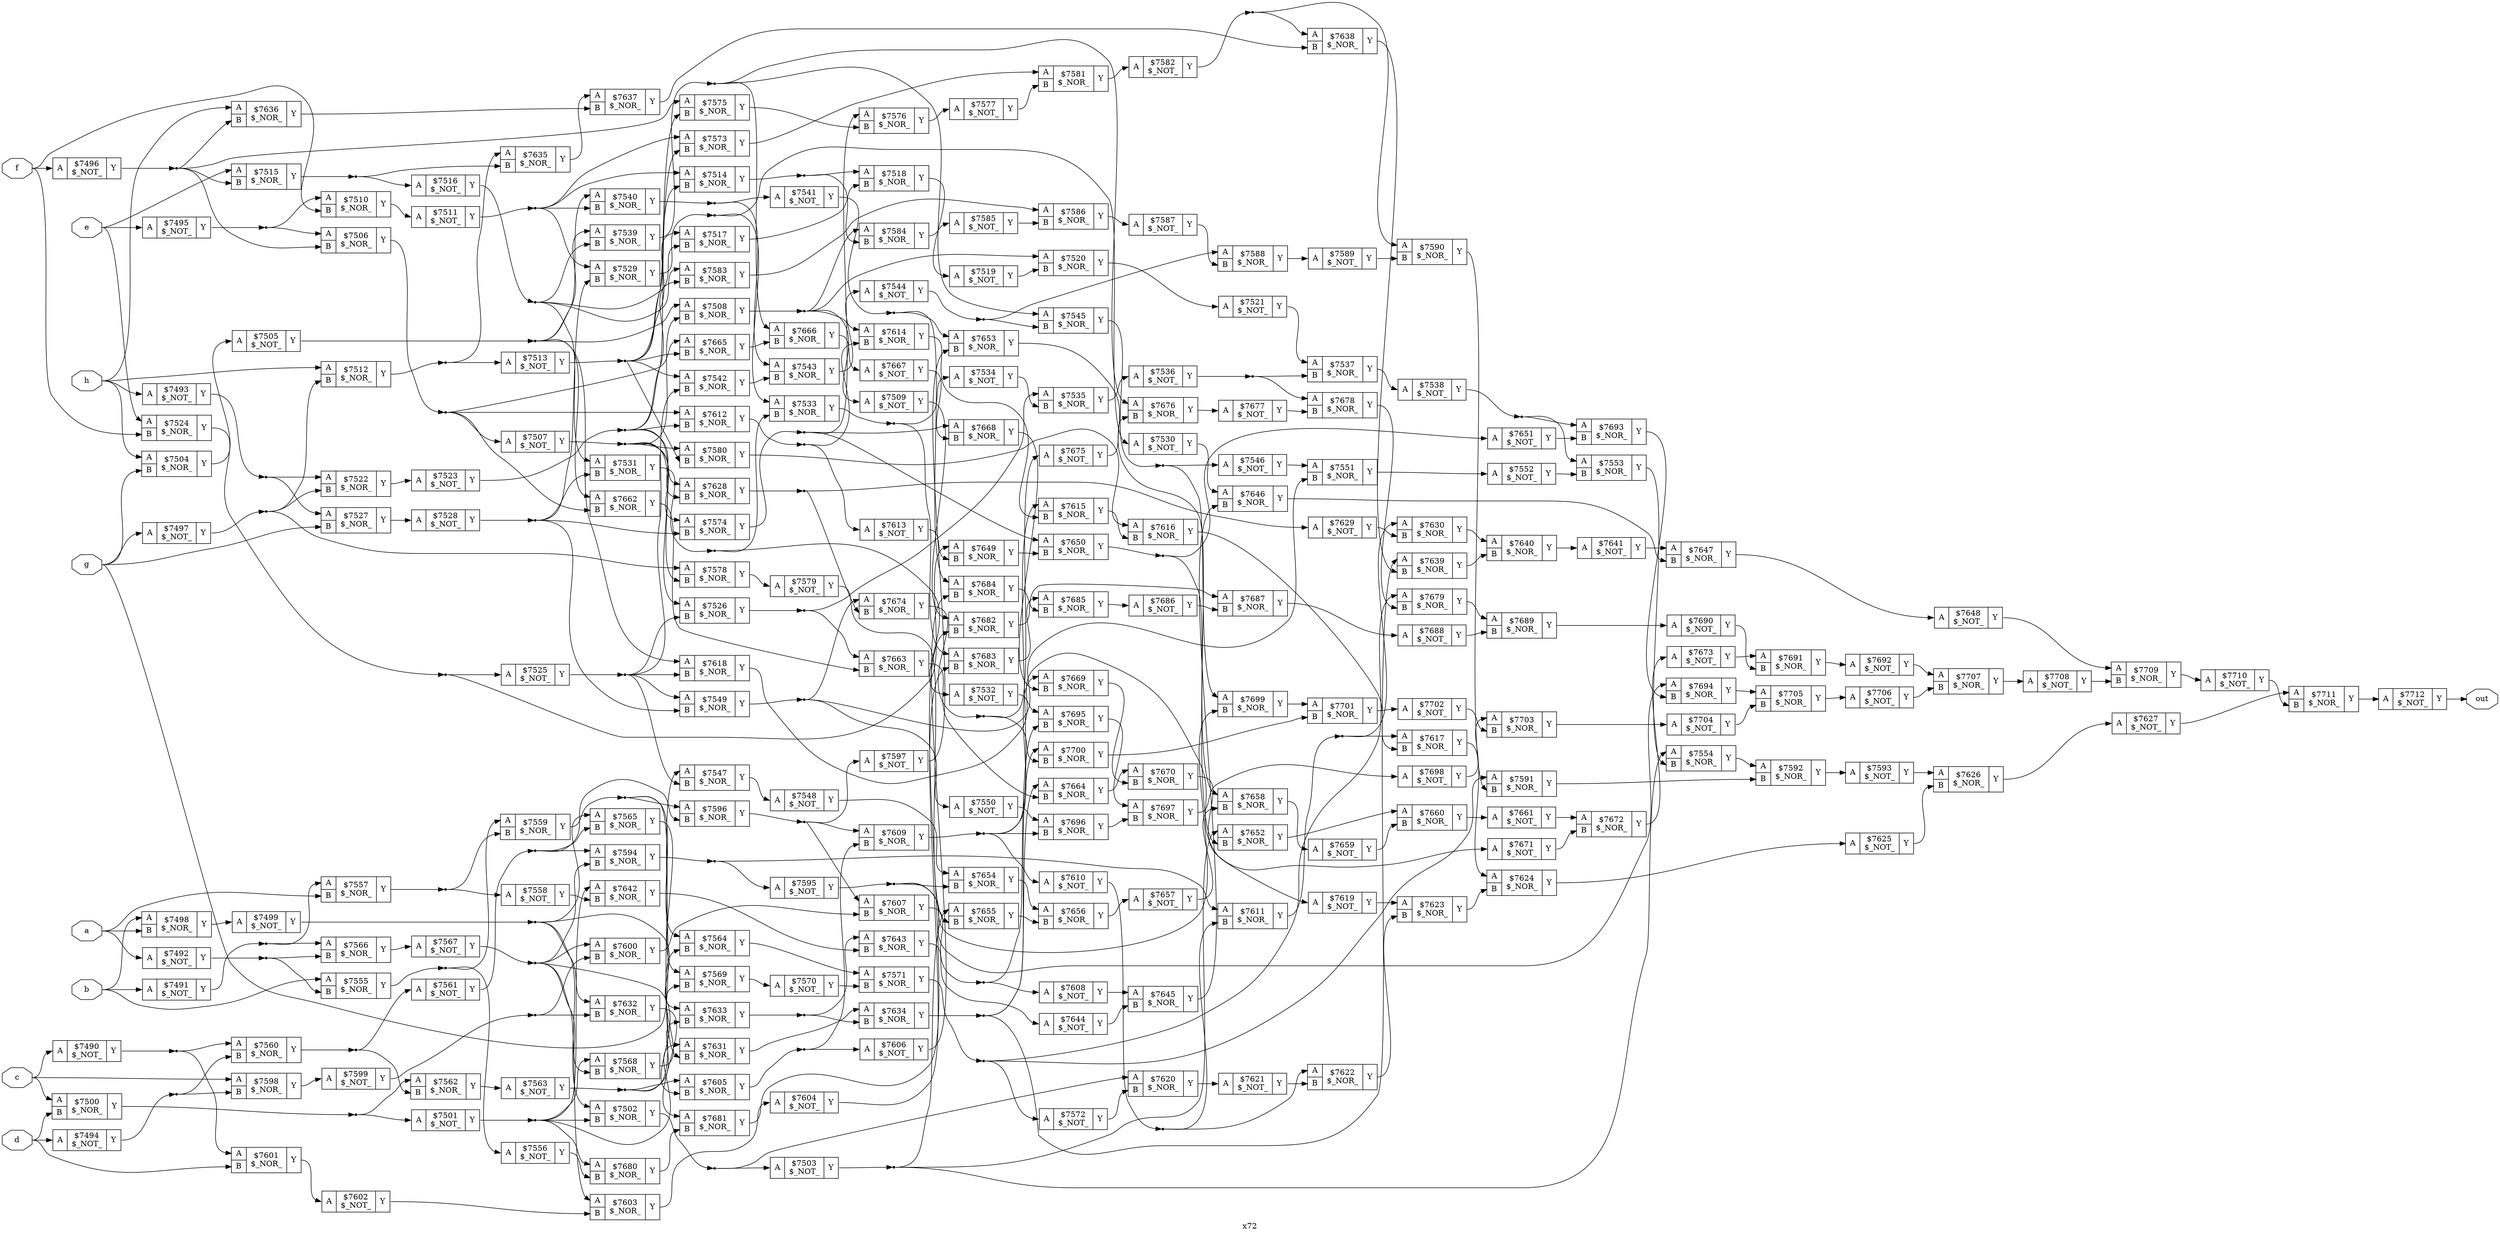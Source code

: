 digraph "x72" {
label="x72";
rankdir="LR";
remincross=true;
n223 [ shape=octagon, label="a", color="black", fontcolor="black" ];
n224 [ shape=octagon, label="b", color="black", fontcolor="black" ];
n225 [ shape=octagon, label="c", color="black", fontcolor="black" ];
n226 [ shape=octagon, label="d", color="black", fontcolor="black" ];
n227 [ shape=octagon, label="e", color="black", fontcolor="black" ];
n228 [ shape=octagon, label="f", color="black", fontcolor="black" ];
n229 [ shape=octagon, label="g", color="black", fontcolor="black" ];
n230 [ shape=octagon, label="h", color="black", fontcolor="black" ];
n231 [ shape=octagon, label="out", color="black", fontcolor="black" ];
c234 [ shape=record, label="{{<p232> A}|$7490\n$_NOT_|{<p233> Y}}" ];
c235 [ shape=record, label="{{<p232> A}|$7491\n$_NOT_|{<p233> Y}}" ];
c236 [ shape=record, label="{{<p232> A}|$7492\n$_NOT_|{<p233> Y}}" ];
c237 [ shape=record, label="{{<p232> A}|$7493\n$_NOT_|{<p233> Y}}" ];
c238 [ shape=record, label="{{<p232> A}|$7494\n$_NOT_|{<p233> Y}}" ];
c239 [ shape=record, label="{{<p232> A}|$7495\n$_NOT_|{<p233> Y}}" ];
c240 [ shape=record, label="{{<p232> A}|$7496\n$_NOT_|{<p233> Y}}" ];
c241 [ shape=record, label="{{<p232> A}|$7497\n$_NOT_|{<p233> Y}}" ];
c243 [ shape=record, label="{{<p232> A|<p242> B}|$7498\n$_NOR_|{<p233> Y}}" ];
c244 [ shape=record, label="{{<p232> A}|$7499\n$_NOT_|{<p233> Y}}" ];
c245 [ shape=record, label="{{<p232> A|<p242> B}|$7500\n$_NOR_|{<p233> Y}}" ];
c246 [ shape=record, label="{{<p232> A}|$7501\n$_NOT_|{<p233> Y}}" ];
c247 [ shape=record, label="{{<p232> A|<p242> B}|$7502\n$_NOR_|{<p233> Y}}" ];
c248 [ shape=record, label="{{<p232> A}|$7503\n$_NOT_|{<p233> Y}}" ];
c249 [ shape=record, label="{{<p232> A|<p242> B}|$7504\n$_NOR_|{<p233> Y}}" ];
c250 [ shape=record, label="{{<p232> A}|$7505\n$_NOT_|{<p233> Y}}" ];
c251 [ shape=record, label="{{<p232> A|<p242> B}|$7506\n$_NOR_|{<p233> Y}}" ];
c252 [ shape=record, label="{{<p232> A}|$7507\n$_NOT_|{<p233> Y}}" ];
c253 [ shape=record, label="{{<p232> A|<p242> B}|$7508\n$_NOR_|{<p233> Y}}" ];
c254 [ shape=record, label="{{<p232> A}|$7509\n$_NOT_|{<p233> Y}}" ];
c255 [ shape=record, label="{{<p232> A|<p242> B}|$7510\n$_NOR_|{<p233> Y}}" ];
c256 [ shape=record, label="{{<p232> A}|$7511\n$_NOT_|{<p233> Y}}" ];
c257 [ shape=record, label="{{<p232> A|<p242> B}|$7512\n$_NOR_|{<p233> Y}}" ];
c258 [ shape=record, label="{{<p232> A}|$7513\n$_NOT_|{<p233> Y}}" ];
c259 [ shape=record, label="{{<p232> A|<p242> B}|$7514\n$_NOR_|{<p233> Y}}" ];
c260 [ shape=record, label="{{<p232> A|<p242> B}|$7515\n$_NOR_|{<p233> Y}}" ];
c261 [ shape=record, label="{{<p232> A}|$7516\n$_NOT_|{<p233> Y}}" ];
c262 [ shape=record, label="{{<p232> A|<p242> B}|$7517\n$_NOR_|{<p233> Y}}" ];
c263 [ shape=record, label="{{<p232> A|<p242> B}|$7518\n$_NOR_|{<p233> Y}}" ];
c264 [ shape=record, label="{{<p232> A}|$7519\n$_NOT_|{<p233> Y}}" ];
c265 [ shape=record, label="{{<p232> A|<p242> B}|$7520\n$_NOR_|{<p233> Y}}" ];
c266 [ shape=record, label="{{<p232> A}|$7521\n$_NOT_|{<p233> Y}}" ];
c267 [ shape=record, label="{{<p232> A|<p242> B}|$7522\n$_NOR_|{<p233> Y}}" ];
c268 [ shape=record, label="{{<p232> A}|$7523\n$_NOT_|{<p233> Y}}" ];
c269 [ shape=record, label="{{<p232> A|<p242> B}|$7524\n$_NOR_|{<p233> Y}}" ];
c270 [ shape=record, label="{{<p232> A}|$7525\n$_NOT_|{<p233> Y}}" ];
c271 [ shape=record, label="{{<p232> A|<p242> B}|$7526\n$_NOR_|{<p233> Y}}" ];
c272 [ shape=record, label="{{<p232> A|<p242> B}|$7527\n$_NOR_|{<p233> Y}}" ];
c273 [ shape=record, label="{{<p232> A}|$7528\n$_NOT_|{<p233> Y}}" ];
c274 [ shape=record, label="{{<p232> A|<p242> B}|$7529\n$_NOR_|{<p233> Y}}" ];
c275 [ shape=record, label="{{<p232> A}|$7530\n$_NOT_|{<p233> Y}}" ];
c276 [ shape=record, label="{{<p232> A|<p242> B}|$7531\n$_NOR_|{<p233> Y}}" ];
c277 [ shape=record, label="{{<p232> A}|$7532\n$_NOT_|{<p233> Y}}" ];
c278 [ shape=record, label="{{<p232> A|<p242> B}|$7533\n$_NOR_|{<p233> Y}}" ];
c279 [ shape=record, label="{{<p232> A}|$7534\n$_NOT_|{<p233> Y}}" ];
c280 [ shape=record, label="{{<p232> A|<p242> B}|$7535\n$_NOR_|{<p233> Y}}" ];
c281 [ shape=record, label="{{<p232> A}|$7536\n$_NOT_|{<p233> Y}}" ];
c282 [ shape=record, label="{{<p232> A|<p242> B}|$7537\n$_NOR_|{<p233> Y}}" ];
c283 [ shape=record, label="{{<p232> A}|$7538\n$_NOT_|{<p233> Y}}" ];
c284 [ shape=record, label="{{<p232> A|<p242> B}|$7539\n$_NOR_|{<p233> Y}}" ];
c285 [ shape=record, label="{{<p232> A|<p242> B}|$7540\n$_NOR_|{<p233> Y}}" ];
c286 [ shape=record, label="{{<p232> A}|$7541\n$_NOT_|{<p233> Y}}" ];
c287 [ shape=record, label="{{<p232> A|<p242> B}|$7542\n$_NOR_|{<p233> Y}}" ];
c288 [ shape=record, label="{{<p232> A|<p242> B}|$7543\n$_NOR_|{<p233> Y}}" ];
c289 [ shape=record, label="{{<p232> A}|$7544\n$_NOT_|{<p233> Y}}" ];
c290 [ shape=record, label="{{<p232> A|<p242> B}|$7545\n$_NOR_|{<p233> Y}}" ];
c291 [ shape=record, label="{{<p232> A}|$7546\n$_NOT_|{<p233> Y}}" ];
c292 [ shape=record, label="{{<p232> A|<p242> B}|$7547\n$_NOR_|{<p233> Y}}" ];
c293 [ shape=record, label="{{<p232> A}|$7548\n$_NOT_|{<p233> Y}}" ];
c294 [ shape=record, label="{{<p232> A|<p242> B}|$7549\n$_NOR_|{<p233> Y}}" ];
c295 [ shape=record, label="{{<p232> A}|$7550\n$_NOT_|{<p233> Y}}" ];
c296 [ shape=record, label="{{<p232> A|<p242> B}|$7551\n$_NOR_|{<p233> Y}}" ];
c297 [ shape=record, label="{{<p232> A}|$7552\n$_NOT_|{<p233> Y}}" ];
c298 [ shape=record, label="{{<p232> A|<p242> B}|$7553\n$_NOR_|{<p233> Y}}" ];
c299 [ shape=record, label="{{<p232> A|<p242> B}|$7554\n$_NOR_|{<p233> Y}}" ];
c300 [ shape=record, label="{{<p232> A|<p242> B}|$7555\n$_NOR_|{<p233> Y}}" ];
c301 [ shape=record, label="{{<p232> A}|$7556\n$_NOT_|{<p233> Y}}" ];
c302 [ shape=record, label="{{<p232> A|<p242> B}|$7557\n$_NOR_|{<p233> Y}}" ];
c303 [ shape=record, label="{{<p232> A}|$7558\n$_NOT_|{<p233> Y}}" ];
c304 [ shape=record, label="{{<p232> A|<p242> B}|$7559\n$_NOR_|{<p233> Y}}" ];
c305 [ shape=record, label="{{<p232> A|<p242> B}|$7560\n$_NOR_|{<p233> Y}}" ];
c306 [ shape=record, label="{{<p232> A}|$7561\n$_NOT_|{<p233> Y}}" ];
c307 [ shape=record, label="{{<p232> A|<p242> B}|$7562\n$_NOR_|{<p233> Y}}" ];
c308 [ shape=record, label="{{<p232> A}|$7563\n$_NOT_|{<p233> Y}}" ];
c309 [ shape=record, label="{{<p232> A|<p242> B}|$7564\n$_NOR_|{<p233> Y}}" ];
c310 [ shape=record, label="{{<p232> A|<p242> B}|$7565\n$_NOR_|{<p233> Y}}" ];
c311 [ shape=record, label="{{<p232> A|<p242> B}|$7566\n$_NOR_|{<p233> Y}}" ];
c312 [ shape=record, label="{{<p232> A}|$7567\n$_NOT_|{<p233> Y}}" ];
c313 [ shape=record, label="{{<p232> A|<p242> B}|$7568\n$_NOR_|{<p233> Y}}" ];
c314 [ shape=record, label="{{<p232> A|<p242> B}|$7569\n$_NOR_|{<p233> Y}}" ];
c315 [ shape=record, label="{{<p232> A}|$7570\n$_NOT_|{<p233> Y}}" ];
c316 [ shape=record, label="{{<p232> A|<p242> B}|$7571\n$_NOR_|{<p233> Y}}" ];
c317 [ shape=record, label="{{<p232> A}|$7572\n$_NOT_|{<p233> Y}}" ];
c318 [ shape=record, label="{{<p232> A|<p242> B}|$7573\n$_NOR_|{<p233> Y}}" ];
c319 [ shape=record, label="{{<p232> A|<p242> B}|$7574\n$_NOR_|{<p233> Y}}" ];
c320 [ shape=record, label="{{<p232> A|<p242> B}|$7575\n$_NOR_|{<p233> Y}}" ];
c321 [ shape=record, label="{{<p232> A|<p242> B}|$7576\n$_NOR_|{<p233> Y}}" ];
c322 [ shape=record, label="{{<p232> A}|$7577\n$_NOT_|{<p233> Y}}" ];
c323 [ shape=record, label="{{<p232> A|<p242> B}|$7578\n$_NOR_|{<p233> Y}}" ];
c324 [ shape=record, label="{{<p232> A}|$7579\n$_NOT_|{<p233> Y}}" ];
c325 [ shape=record, label="{{<p232> A|<p242> B}|$7580\n$_NOR_|{<p233> Y}}" ];
c326 [ shape=record, label="{{<p232> A|<p242> B}|$7581\n$_NOR_|{<p233> Y}}" ];
c327 [ shape=record, label="{{<p232> A}|$7582\n$_NOT_|{<p233> Y}}" ];
c328 [ shape=record, label="{{<p232> A|<p242> B}|$7583\n$_NOR_|{<p233> Y}}" ];
c329 [ shape=record, label="{{<p232> A|<p242> B}|$7584\n$_NOR_|{<p233> Y}}" ];
c330 [ shape=record, label="{{<p232> A}|$7585\n$_NOT_|{<p233> Y}}" ];
c331 [ shape=record, label="{{<p232> A|<p242> B}|$7586\n$_NOR_|{<p233> Y}}" ];
c332 [ shape=record, label="{{<p232> A}|$7587\n$_NOT_|{<p233> Y}}" ];
c333 [ shape=record, label="{{<p232> A|<p242> B}|$7588\n$_NOR_|{<p233> Y}}" ];
c334 [ shape=record, label="{{<p232> A}|$7589\n$_NOT_|{<p233> Y}}" ];
c335 [ shape=record, label="{{<p232> A|<p242> B}|$7590\n$_NOR_|{<p233> Y}}" ];
c336 [ shape=record, label="{{<p232> A|<p242> B}|$7591\n$_NOR_|{<p233> Y}}" ];
c337 [ shape=record, label="{{<p232> A|<p242> B}|$7592\n$_NOR_|{<p233> Y}}" ];
c338 [ shape=record, label="{{<p232> A}|$7593\n$_NOT_|{<p233> Y}}" ];
c339 [ shape=record, label="{{<p232> A|<p242> B}|$7594\n$_NOR_|{<p233> Y}}" ];
c340 [ shape=record, label="{{<p232> A}|$7595\n$_NOT_|{<p233> Y}}" ];
c341 [ shape=record, label="{{<p232> A|<p242> B}|$7596\n$_NOR_|{<p233> Y}}" ];
c342 [ shape=record, label="{{<p232> A}|$7597\n$_NOT_|{<p233> Y}}" ];
c343 [ shape=record, label="{{<p232> A|<p242> B}|$7598\n$_NOR_|{<p233> Y}}" ];
c344 [ shape=record, label="{{<p232> A}|$7599\n$_NOT_|{<p233> Y}}" ];
c345 [ shape=record, label="{{<p232> A|<p242> B}|$7600\n$_NOR_|{<p233> Y}}" ];
c346 [ shape=record, label="{{<p232> A|<p242> B}|$7601\n$_NOR_|{<p233> Y}}" ];
c347 [ shape=record, label="{{<p232> A}|$7602\n$_NOT_|{<p233> Y}}" ];
c348 [ shape=record, label="{{<p232> A|<p242> B}|$7603\n$_NOR_|{<p233> Y}}" ];
c349 [ shape=record, label="{{<p232> A}|$7604\n$_NOT_|{<p233> Y}}" ];
c350 [ shape=record, label="{{<p232> A|<p242> B}|$7605\n$_NOR_|{<p233> Y}}" ];
c351 [ shape=record, label="{{<p232> A}|$7606\n$_NOT_|{<p233> Y}}" ];
c352 [ shape=record, label="{{<p232> A|<p242> B}|$7607\n$_NOR_|{<p233> Y}}" ];
c353 [ shape=record, label="{{<p232> A}|$7608\n$_NOT_|{<p233> Y}}" ];
c354 [ shape=record, label="{{<p232> A|<p242> B}|$7609\n$_NOR_|{<p233> Y}}" ];
c355 [ shape=record, label="{{<p232> A}|$7610\n$_NOT_|{<p233> Y}}" ];
c356 [ shape=record, label="{{<p232> A|<p242> B}|$7611\n$_NOR_|{<p233> Y}}" ];
c357 [ shape=record, label="{{<p232> A|<p242> B}|$7612\n$_NOR_|{<p233> Y}}" ];
c358 [ shape=record, label="{{<p232> A}|$7613\n$_NOT_|{<p233> Y}}" ];
c359 [ shape=record, label="{{<p232> A|<p242> B}|$7614\n$_NOR_|{<p233> Y}}" ];
c360 [ shape=record, label="{{<p232> A|<p242> B}|$7615\n$_NOR_|{<p233> Y}}" ];
c361 [ shape=record, label="{{<p232> A|<p242> B}|$7616\n$_NOR_|{<p233> Y}}" ];
c362 [ shape=record, label="{{<p232> A|<p242> B}|$7617\n$_NOR_|{<p233> Y}}" ];
c363 [ shape=record, label="{{<p232> A|<p242> B}|$7618\n$_NOR_|{<p233> Y}}" ];
c364 [ shape=record, label="{{<p232> A}|$7619\n$_NOT_|{<p233> Y}}" ];
c365 [ shape=record, label="{{<p232> A|<p242> B}|$7620\n$_NOR_|{<p233> Y}}" ];
c366 [ shape=record, label="{{<p232> A}|$7621\n$_NOT_|{<p233> Y}}" ];
c367 [ shape=record, label="{{<p232> A|<p242> B}|$7622\n$_NOR_|{<p233> Y}}" ];
c368 [ shape=record, label="{{<p232> A|<p242> B}|$7623\n$_NOR_|{<p233> Y}}" ];
c369 [ shape=record, label="{{<p232> A|<p242> B}|$7624\n$_NOR_|{<p233> Y}}" ];
c370 [ shape=record, label="{{<p232> A}|$7625\n$_NOT_|{<p233> Y}}" ];
c371 [ shape=record, label="{{<p232> A|<p242> B}|$7626\n$_NOR_|{<p233> Y}}" ];
c372 [ shape=record, label="{{<p232> A}|$7627\n$_NOT_|{<p233> Y}}" ];
c373 [ shape=record, label="{{<p232> A|<p242> B}|$7628\n$_NOR_|{<p233> Y}}" ];
c374 [ shape=record, label="{{<p232> A}|$7629\n$_NOT_|{<p233> Y}}" ];
c375 [ shape=record, label="{{<p232> A|<p242> B}|$7630\n$_NOR_|{<p233> Y}}" ];
c376 [ shape=record, label="{{<p232> A|<p242> B}|$7631\n$_NOR_|{<p233> Y}}" ];
c377 [ shape=record, label="{{<p232> A|<p242> B}|$7632\n$_NOR_|{<p233> Y}}" ];
c378 [ shape=record, label="{{<p232> A|<p242> B}|$7633\n$_NOR_|{<p233> Y}}" ];
c379 [ shape=record, label="{{<p232> A|<p242> B}|$7634\n$_NOR_|{<p233> Y}}" ];
c380 [ shape=record, label="{{<p232> A|<p242> B}|$7635\n$_NOR_|{<p233> Y}}" ];
c381 [ shape=record, label="{{<p232> A|<p242> B}|$7636\n$_NOR_|{<p233> Y}}" ];
c382 [ shape=record, label="{{<p232> A|<p242> B}|$7637\n$_NOR_|{<p233> Y}}" ];
c383 [ shape=record, label="{{<p232> A|<p242> B}|$7638\n$_NOR_|{<p233> Y}}" ];
c384 [ shape=record, label="{{<p232> A|<p242> B}|$7639\n$_NOR_|{<p233> Y}}" ];
c385 [ shape=record, label="{{<p232> A|<p242> B}|$7640\n$_NOR_|{<p233> Y}}" ];
c386 [ shape=record, label="{{<p232> A}|$7641\n$_NOT_|{<p233> Y}}" ];
c387 [ shape=record, label="{{<p232> A|<p242> B}|$7642\n$_NOR_|{<p233> Y}}" ];
c388 [ shape=record, label="{{<p232> A|<p242> B}|$7643\n$_NOR_|{<p233> Y}}" ];
c389 [ shape=record, label="{{<p232> A}|$7644\n$_NOT_|{<p233> Y}}" ];
c390 [ shape=record, label="{{<p232> A|<p242> B}|$7645\n$_NOR_|{<p233> Y}}" ];
c391 [ shape=record, label="{{<p232> A|<p242> B}|$7646\n$_NOR_|{<p233> Y}}" ];
c392 [ shape=record, label="{{<p232> A|<p242> B}|$7647\n$_NOR_|{<p233> Y}}" ];
c393 [ shape=record, label="{{<p232> A}|$7648\n$_NOT_|{<p233> Y}}" ];
c394 [ shape=record, label="{{<p232> A|<p242> B}|$7649\n$_NOR_|{<p233> Y}}" ];
c395 [ shape=record, label="{{<p232> A|<p242> B}|$7650\n$_NOR_|{<p233> Y}}" ];
c396 [ shape=record, label="{{<p232> A}|$7651\n$_NOT_|{<p233> Y}}" ];
c397 [ shape=record, label="{{<p232> A|<p242> B}|$7652\n$_NOR_|{<p233> Y}}" ];
c398 [ shape=record, label="{{<p232> A|<p242> B}|$7653\n$_NOR_|{<p233> Y}}" ];
c399 [ shape=record, label="{{<p232> A|<p242> B}|$7654\n$_NOR_|{<p233> Y}}" ];
c400 [ shape=record, label="{{<p232> A|<p242> B}|$7655\n$_NOR_|{<p233> Y}}" ];
c401 [ shape=record, label="{{<p232> A|<p242> B}|$7656\n$_NOR_|{<p233> Y}}" ];
c402 [ shape=record, label="{{<p232> A}|$7657\n$_NOT_|{<p233> Y}}" ];
c403 [ shape=record, label="{{<p232> A|<p242> B}|$7658\n$_NOR_|{<p233> Y}}" ];
c404 [ shape=record, label="{{<p232> A}|$7659\n$_NOT_|{<p233> Y}}" ];
c405 [ shape=record, label="{{<p232> A|<p242> B}|$7660\n$_NOR_|{<p233> Y}}" ];
c406 [ shape=record, label="{{<p232> A}|$7661\n$_NOT_|{<p233> Y}}" ];
c407 [ shape=record, label="{{<p232> A|<p242> B}|$7662\n$_NOR_|{<p233> Y}}" ];
c408 [ shape=record, label="{{<p232> A|<p242> B}|$7663\n$_NOR_|{<p233> Y}}" ];
c409 [ shape=record, label="{{<p232> A|<p242> B}|$7664\n$_NOR_|{<p233> Y}}" ];
c410 [ shape=record, label="{{<p232> A|<p242> B}|$7665\n$_NOR_|{<p233> Y}}" ];
c411 [ shape=record, label="{{<p232> A|<p242> B}|$7666\n$_NOR_|{<p233> Y}}" ];
c412 [ shape=record, label="{{<p232> A}|$7667\n$_NOT_|{<p233> Y}}" ];
c413 [ shape=record, label="{{<p232> A|<p242> B}|$7668\n$_NOR_|{<p233> Y}}" ];
c414 [ shape=record, label="{{<p232> A|<p242> B}|$7669\n$_NOR_|{<p233> Y}}" ];
c415 [ shape=record, label="{{<p232> A|<p242> B}|$7670\n$_NOR_|{<p233> Y}}" ];
c416 [ shape=record, label="{{<p232> A}|$7671\n$_NOT_|{<p233> Y}}" ];
c417 [ shape=record, label="{{<p232> A|<p242> B}|$7672\n$_NOR_|{<p233> Y}}" ];
c418 [ shape=record, label="{{<p232> A}|$7673\n$_NOT_|{<p233> Y}}" ];
c419 [ shape=record, label="{{<p232> A|<p242> B}|$7674\n$_NOR_|{<p233> Y}}" ];
c420 [ shape=record, label="{{<p232> A}|$7675\n$_NOT_|{<p233> Y}}" ];
c421 [ shape=record, label="{{<p232> A|<p242> B}|$7676\n$_NOR_|{<p233> Y}}" ];
c422 [ shape=record, label="{{<p232> A}|$7677\n$_NOT_|{<p233> Y}}" ];
c423 [ shape=record, label="{{<p232> A|<p242> B}|$7678\n$_NOR_|{<p233> Y}}" ];
c424 [ shape=record, label="{{<p232> A|<p242> B}|$7679\n$_NOR_|{<p233> Y}}" ];
c425 [ shape=record, label="{{<p232> A|<p242> B}|$7680\n$_NOR_|{<p233> Y}}" ];
c426 [ shape=record, label="{{<p232> A|<p242> B}|$7681\n$_NOR_|{<p233> Y}}" ];
c427 [ shape=record, label="{{<p232> A|<p242> B}|$7682\n$_NOR_|{<p233> Y}}" ];
c428 [ shape=record, label="{{<p232> A|<p242> B}|$7683\n$_NOR_|{<p233> Y}}" ];
c429 [ shape=record, label="{{<p232> A|<p242> B}|$7684\n$_NOR_|{<p233> Y}}" ];
c430 [ shape=record, label="{{<p232> A|<p242> B}|$7685\n$_NOR_|{<p233> Y}}" ];
c431 [ shape=record, label="{{<p232> A}|$7686\n$_NOT_|{<p233> Y}}" ];
c432 [ shape=record, label="{{<p232> A|<p242> B}|$7687\n$_NOR_|{<p233> Y}}" ];
c433 [ shape=record, label="{{<p232> A}|$7688\n$_NOT_|{<p233> Y}}" ];
c434 [ shape=record, label="{{<p232> A|<p242> B}|$7689\n$_NOR_|{<p233> Y}}" ];
c435 [ shape=record, label="{{<p232> A}|$7690\n$_NOT_|{<p233> Y}}" ];
c436 [ shape=record, label="{{<p232> A|<p242> B}|$7691\n$_NOR_|{<p233> Y}}" ];
c437 [ shape=record, label="{{<p232> A}|$7692\n$_NOT_|{<p233> Y}}" ];
c438 [ shape=record, label="{{<p232> A|<p242> B}|$7693\n$_NOR_|{<p233> Y}}" ];
c439 [ shape=record, label="{{<p232> A|<p242> B}|$7694\n$_NOR_|{<p233> Y}}" ];
c440 [ shape=record, label="{{<p232> A|<p242> B}|$7695\n$_NOR_|{<p233> Y}}" ];
c441 [ shape=record, label="{{<p232> A|<p242> B}|$7696\n$_NOR_|{<p233> Y}}" ];
c442 [ shape=record, label="{{<p232> A|<p242> B}|$7697\n$_NOR_|{<p233> Y}}" ];
c443 [ shape=record, label="{{<p232> A}|$7698\n$_NOT_|{<p233> Y}}" ];
c444 [ shape=record, label="{{<p232> A|<p242> B}|$7699\n$_NOR_|{<p233> Y}}" ];
c445 [ shape=record, label="{{<p232> A|<p242> B}|$7700\n$_NOR_|{<p233> Y}}" ];
c446 [ shape=record, label="{{<p232> A|<p242> B}|$7701\n$_NOR_|{<p233> Y}}" ];
c447 [ shape=record, label="{{<p232> A}|$7702\n$_NOT_|{<p233> Y}}" ];
c448 [ shape=record, label="{{<p232> A|<p242> B}|$7703\n$_NOR_|{<p233> Y}}" ];
c449 [ shape=record, label="{{<p232> A}|$7704\n$_NOT_|{<p233> Y}}" ];
c450 [ shape=record, label="{{<p232> A|<p242> B}|$7705\n$_NOR_|{<p233> Y}}" ];
c451 [ shape=record, label="{{<p232> A}|$7706\n$_NOT_|{<p233> Y}}" ];
c452 [ shape=record, label="{{<p232> A|<p242> B}|$7707\n$_NOR_|{<p233> Y}}" ];
c453 [ shape=record, label="{{<p232> A}|$7708\n$_NOT_|{<p233> Y}}" ];
c454 [ shape=record, label="{{<p232> A|<p242> B}|$7709\n$_NOR_|{<p233> Y}}" ];
c455 [ shape=record, label="{{<p232> A}|$7710\n$_NOT_|{<p233> Y}}" ];
c456 [ shape=record, label="{{<p232> A|<p242> B}|$7711\n$_NOR_|{<p233> Y}}" ];
c457 [ shape=record, label="{{<p232> A}|$7712\n$_NOT_|{<p233> Y}}" ];
c325:p233:e -> c361:p232:w [color="black", label=""];
c334:p233:e -> c335:p242:w [color="black", label=""];
c415:p233:e -> c416:p232:w [color="black", label=""];
c416:p233:e -> c417:p242:w [color="black", label=""];
c417:p233:e -> c418:p232:w [color="black", label=""];
c418:p233:e -> c436:p232:w [color="black", label=""];
n104 [ shape=point ];
c419:p233:e -> n104:w [color="black", label=""];
n104:e -> c420:p232:w [color="black", label=""];
n104:e -> c445:p242:w [color="black", label=""];
c420:p233:e -> c421:p242:w [color="black", label=""];
c421:p233:e -> c422:p232:w [color="black", label=""];
c422:p233:e -> c423:p242:w [color="black", label=""];
c423:p233:e -> c424:p242:w [color="black", label=""];
c424:p233:e -> c434:p232:w [color="black", label=""];
n11 [ shape=point ];
c234:p233:e -> n11:w [color="black", label=""];
n11:e -> c305:p232:w [color="black", label=""];
n11:e -> c346:p232:w [color="black", label=""];
n110 [ shape=point ];
c244:p233:e -> n110:w [color="black", label=""];
n110:e -> c247:p232:w [color="black", label=""];
n110:e -> c310:p232:w [color="black", label=""];
n110:e -> c377:p232:w [color="black", label=""];
n110:e -> c378:p232:w [color="black", label=""];
c425:p233:e -> c426:p242:w [color="black", label=""];
c426:p233:e -> c427:p242:w [color="black", label=""];
c427:p233:e -> c432:p232:w [color="black", label=""];
c428:p233:e -> c430:p232:w [color="black", label=""];
c429:p233:e -> c430:p242:w [color="black", label=""];
c430:p233:e -> c431:p232:w [color="black", label=""];
c431:p233:e -> c432:p242:w [color="black", label=""];
c432:p233:e -> c433:p232:w [color="black", label=""];
c433:p233:e -> c434:p242:w [color="black", label=""];
c335:p233:e -> c336:p242:w [color="black", label=""];
c434:p233:e -> c435:p232:w [color="black", label=""];
n121 [ shape=point ];
c245:p233:e -> n121:w [color="black", label=""];
n121:e -> c246:p232:w [color="black", label=""];
n121:e -> c307:p232:w [color="black", label=""];
c435:p233:e -> c436:p242:w [color="black", label=""];
c436:p233:e -> c437:p232:w [color="black", label=""];
c437:p233:e -> c452:p232:w [color="black", label=""];
c438:p233:e -> c439:p242:w [color="black", label=""];
c439:p233:e -> c450:p232:w [color="black", label=""];
c440:p233:e -> c442:p232:w [color="black", label=""];
c441:p233:e -> c442:p242:w [color="black", label=""];
c442:p233:e -> c443:p232:w [color="black", label=""];
c336:p233:e -> c337:p242:w [color="black", label=""];
c443:p233:e -> c448:p232:w [color="black", label=""];
c444:p233:e -> c446:p232:w [color="black", label=""];
n132 [ shape=point ];
c246:p233:e -> n132:w [color="black", label=""];
n132:e -> c247:p242:w [color="black", label=""];
n132:e -> c313:p232:w [color="black", label=""];
n132:e -> c376:p232:w [color="black", label=""];
n132:e -> c387:p232:w [color="black", label=""];
n132:e -> c425:p232:w [color="black", label=""];
c445:p233:e -> c446:p242:w [color="black", label=""];
c446:p233:e -> c447:p232:w [color="black", label=""];
c447:p233:e -> c448:p242:w [color="black", label=""];
c448:p233:e -> c449:p232:w [color="black", label=""];
c449:p233:e -> c450:p242:w [color="black", label=""];
c450:p233:e -> c451:p232:w [color="black", label=""];
c451:p233:e -> c452:p242:w [color="black", label=""];
c337:p233:e -> c338:p232:w [color="black", label=""];
c452:p233:e -> c453:p232:w [color="black", label=""];
c453:p233:e -> c454:p242:w [color="black", label=""];
c454:p233:e -> c455:p232:w [color="black", label=""];
n143 [ shape=point ];
c247:p233:e -> n143:w [color="black", label=""];
n143:e -> c248:p232:w [color="black", label=""];
n143:e -> c365:p232:w [color="black", label=""];
c455:p233:e -> c456:p242:w [color="black", label=""];
c456:p233:e -> c457:p232:w [color="black", label=""];
n146 [ shape=point ];
c248:p233:e -> n146:w [color="black", label=""];
n146:e -> c299:p232:w [color="black", label=""];
n146:e -> c397:p232:w [color="black", label=""];
n146:e -> c400:p232:w [color="black", label=""];
c249:p233:e -> c250:p232:w [color="black", label=""];
n148 [ shape=point ];
c250:p233:e -> n148:w [color="black", label=""];
n148:e -> c253:p232:w [color="black", label=""];
n148:e -> c284:p232:w [color="black", label=""];
n148:e -> c285:p232:w [color="black", label=""];
n148:e -> c363:p232:w [color="black", label=""];
n148:e -> c407:p232:w [color="black", label=""];
n149 [ shape=point ];
c251:p233:e -> n149:w [color="black", label=""];
n149:e -> c252:p232:w [color="black", label=""];
n149:e -> c357:p232:w [color="black", label=""];
n149:e -> c407:p242:w [color="black", label=""];
n149:e -> c410:p232:w [color="black", label=""];
c338:p233:e -> c371:p232:w [color="black", label=""];
n150 [ shape=point ];
c252:p233:e -> n150:w [color="black", label=""];
n150:e -> c253:p242:w [color="black", label=""];
n150:e -> c319:p232:w [color="black", label=""];
n150:e -> c323:p242:w [color="black", label=""];
n150:e -> c325:p232:w [color="black", label=""];
n150:e -> c373:p232:w [color="black", label=""];
n151 [ shape=point ];
c253:p233:e -> n151:w [color="black", label=""];
n151:e -> c254:p232:w [color="black", label=""];
n151:e -> c265:p232:w [color="black", label=""];
n151:e -> c329:p232:w [color="black", label=""];
n151:e -> c359:p232:w [color="black", label=""];
c254:p233:e -> c427:p232:w [color="black", label=""];
c255:p233:e -> c256:p232:w [color="black", label=""];
n154 [ shape=point ];
c256:p233:e -> n154:w [color="black", label=""];
n154:e -> c259:p232:w [color="black", label=""];
n154:e -> c274:p232:w [color="black", label=""];
n154:e -> c285:p242:w [color="black", label=""];
n154:e -> c318:p232:w [color="black", label=""];
n155 [ shape=point ];
c257:p233:e -> n155:w [color="black", label=""];
n155:e -> c258:p232:w [color="black", label=""];
n155:e -> c380:p232:w [color="black", label=""];
n156 [ shape=point ];
c258:p233:e -> n156:w [color="black", label=""];
n156:e -> c259:p242:w [color="black", label=""];
n156:e -> c262:p232:w [color="black", label=""];
n156:e -> c287:p232:w [color="black", label=""];
n156:e -> c320:p242:w [color="black", label=""];
n156:e -> c325:p242:w [color="black", label=""];
n156:e -> c410:p242:w [color="black", label=""];
n157 [ shape=point ];
c259:p233:e -> n157:w [color="black", label=""];
n157:e -> c263:p232:w [color="black", label=""];
n157:e -> c329:p242:w [color="black", label=""];
n158 [ shape=point ];
c260:p233:e -> n158:w [color="black", label=""];
n158:e -> c261:p232:w [color="black", label=""];
n158:e -> c380:p242:w [color="black", label=""];
n159 [ shape=point ];
c261:p233:e -> n159:w [color="black", label=""];
n159:e -> c262:p242:w [color="black", label=""];
n159:e -> c276:p232:w [color="black", label=""];
n159:e -> c284:p242:w [color="black", label=""];
n159:e -> c328:p232:w [color="black", label=""];
n16 [ shape=point ];
c339:p233:e -> n16:w [color="black", label=""];
n16:e -> c340:p232:w [color="black", label=""];
n16:e -> c356:p232:w [color="black", label=""];
c262:p233:e -> c263:p242:w [color="black", label=""];
c263:p233:e -> c264:p232:w [color="black", label=""];
c264:p233:e -> c265:p242:w [color="black", label=""];
c265:p233:e -> c266:p232:w [color="black", label=""];
c266:p233:e -> c282:p232:w [color="black", label=""];
c267:p233:e -> c268:p232:w [color="black", label=""];
n166 [ shape=point ];
c268:p233:e -> n166:w [color="black", label=""];
n166:e -> c271:p232:w [color="black", label=""];
n166:e -> c318:p242:w [color="black", label=""];
n166:e -> c328:p242:w [color="black", label=""];
n166:e -> c357:p242:w [color="black", label=""];
n166:e -> c373:p242:w [color="black", label=""];
n167 [ shape=point ];
c269:p233:e -> n167:w [color="black", label=""];
n167:e -> c270:p232:w [color="black", label=""];
n167:e -> c394:p232:w [color="black", label=""];
n168 [ shape=point ];
c270:p233:e -> n168:w [color="black", label=""];
n168:e -> c271:p242:w [color="black", label=""];
n168:e -> c287:p242:w [color="black", label=""];
n168:e -> c292:p242:w [color="black", label=""];
n168:e -> c294:p232:w [color="black", label=""];
n168:e -> c363:p242:w [color="black", label=""];
n169 [ shape=point ];
c271:p233:e -> n169:w [color="black", label=""];
n169:e -> c280:p232:w [color="black", label=""];
n169:e -> c408:p232:w [color="black", label=""];
n17 [ shape=point ];
c340:p233:e -> n17:w [color="black", label=""];
n17:e -> c399:p242:w [color="black", label=""];
n17:e -> c439:p232:w [color="black", label=""];
n17:e -> c444:p242:w [color="black", label=""];
c272:p233:e -> c273:p232:w [color="black", label=""];
n171 [ shape=point ];
c273:p233:e -> n171:w [color="black", label=""];
n171:e -> c274:p242:w [color="black", label=""];
n171:e -> c276:p242:w [color="black", label=""];
n171:e -> c294:p242:w [color="black", label=""];
n171:e -> c319:p242:w [color="black", label=""];
n172 [ shape=point ];
c274:p233:e -> n172:w [color="black", label=""];
n172:e -> c275:p232:w [color="black", label=""];
n172:e -> c278:p232:w [color="black", label=""];
c275:p233:e -> c391:p232:w [color="black", label=""];
n174 [ shape=point ];
c276:p233:e -> n174:w [color="black", label=""];
n174:e -> c277:p232:w [color="black", label=""];
n174:e -> c278:p242:w [color="black", label=""];
c277:p233:e -> c440:p232:w [color="black", label=""];
n176 [ shape=point ];
c278:p233:e -> n176:w [color="black", label=""];
n176:e -> c279:p232:w [color="black", label=""];
n176:e -> c428:p232:w [color="black", label=""];
c279:p233:e -> c280:p242:w [color="black", label=""];
c280:p233:e -> c281:p232:w [color="black", label=""];
n179 [ shape=point ];
c281:p233:e -> n179:w [color="black", label=""];
n179:e -> c282:p242:w [color="black", label=""];
n179:e -> c423:p232:w [color="black", label=""];
n18 [ shape=point ];
c341:p233:e -> n18:w [color="black", label=""];
n18:e -> c342:p232:w [color="black", label=""];
n18:e -> c352:p232:w [color="black", label=""];
n18:e -> c354:p232:w [color="black", label=""];
c282:p233:e -> c283:p232:w [color="black", label=""];
n181 [ shape=point ];
c283:p233:e -> n181:w [color="black", label=""];
n181:e -> c298:p232:w [color="black", label=""];
n181:e -> c438:p232:w [color="black", label=""];
n182 [ shape=point ];
c284:p233:e -> n182:w [color="black", label=""];
n182:e -> c290:p232:w [color="black", label=""];
n182:e -> c411:p232:w [color="black", label=""];
n182:e -> c421:p232:w [color="black", label=""];
n183 [ shape=point ];
c285:p233:e -> n183:w [color="black", label=""];
n183:e -> c286:p232:w [color="black", label=""];
n183:e -> c288:p232:w [color="black", label=""];
n184 [ shape=point ];
c286:p233:e -> n184:w [color="black", label=""];
n184:e -> c398:p232:w [color="black", label=""];
n184:e -> c429:p232:w [color="black", label=""];
c287:p233:e -> c288:p242:w [color="black", label=""];
c288:p233:e -> c289:p232:w [color="black", label=""];
n187 [ shape=point ];
c289:p233:e -> n187:w [color="black", label=""];
n187:e -> c290:p242:w [color="black", label=""];
n187:e -> c333:p232:w [color="black", label=""];
n188 [ shape=point ];
c290:p233:e -> n188:w [color="black", label=""];
n188:e -> c291:p232:w [color="black", label=""];
n188:e -> c444:p232:w [color="black", label=""];
c291:p233:e -> c296:p232:w [color="black", label=""];
c342:p233:e -> c398:p242:w [color="black", label=""];
c292:p233:e -> c293:p232:w [color="black", label=""];
c293:p233:e -> c399:p232:w [color="black", label=""];
n192 [ shape=point ];
c294:p233:e -> n192:w [color="black", label=""];
n192:e -> c295:p232:w [color="black", label=""];
n192:e -> c296:p242:w [color="black", label=""];
n192:e -> c419:p232:w [color="black", label=""];
c295:p233:e -> c441:p232:w [color="black", label=""];
c296:p233:e -> c297:p232:w [color="black", label=""];
c297:p233:e -> c298:p242:w [color="black", label=""];
c298:p233:e -> c299:p242:w [color="black", label=""];
c299:p233:e -> c337:p232:w [color="black", label=""];
n198 [ shape=point ];
c300:p233:e -> n198:w [color="black", label=""];
n198:e -> c301:p232:w [color="black", label=""];
n198:e -> c304:p232:w [color="black", label=""];
c301:p233:e -> c425:p242:w [color="black", label=""];
c326:p233:e -> c327:p232:w [color="black", label=""];
c343:p233:e -> c344:p232:w [color="black", label=""];
n200 [ shape=point ];
c302:p233:e -> n200:w [color="black", label=""];
n200:e -> c303:p232:w [color="black", label=""];
n200:e -> c304:p242:w [color="black", label=""];
c303:p233:e -> c387:p242:w [color="black", label=""];
n202 [ shape=point ];
c304:p233:e -> n202:w [color="black", label=""];
n202:e -> c309:p232:w [color="black", label=""];
n202:e -> c341:p232:w [color="black", label=""];
n202:e -> c376:p242:w [color="black", label=""];
n203 [ shape=point ];
c305:p233:e -> n203:w [color="black", label=""];
n203:e -> c306:p232:w [color="black", label=""];
n203:e -> c307:p242:w [color="black", label=""];
n204 [ shape=point ];
c306:p233:e -> n204:w [color="black", label=""];
n204:e -> c310:p242:w [color="black", label=""];
n204:e -> c339:p232:w [color="black", label=""];
n204:e -> c341:p242:w [color="black", label=""];
c307:p233:e -> c308:p232:w [color="black", label=""];
n206 [ shape=point ];
c308:p233:e -> n206:w [color="black", label=""];
n206:e -> c309:p242:w [color="black", label=""];
n206:e -> c350:p232:w [color="black", label=""];
n206:e -> c378:p242:w [color="black", label=""];
c309:p233:e -> c316:p232:w [color="black", label=""];
c310:p233:e -> c314:p232:w [color="black", label=""];
c311:p233:e -> c312:p232:w [color="black", label=""];
n21 [ shape=point ];
c344:p233:e -> n21:w [color="black", label=""];
n21:e -> c345:p242:w [color="black", label=""];
n21:e -> c377:p242:w [color="black", label=""];
n210 [ shape=point ];
c312:p233:e -> n210:w [color="black", label=""];
n210:e -> c313:p242:w [color="black", label=""];
n210:e -> c339:p242:w [color="black", label=""];
n210:e -> c345:p232:w [color="black", label=""];
n210:e -> c348:p232:w [color="black", label=""];
n210:e -> c350:p242:w [color="black", label=""];
c313:p233:e -> c314:p242:w [color="black", label=""];
c314:p233:e -> c315:p232:w [color="black", label=""];
c315:p233:e -> c316:p242:w [color="black", label=""];
n214 [ shape=point ];
c316:p233:e -> n214:w [color="black", label=""];
n214:e -> c317:p232:w [color="black", label=""];
n214:e -> c336:p232:w [color="black", label=""];
n214:e -> c424:p232:w [color="black", label=""];
c317:p233:e -> c365:p242:w [color="black", label=""];
c318:p233:e -> c326:p232:w [color="black", label=""];
n217 [ shape=point ];
c319:p233:e -> n217:w [color="black", label=""];
n217:e -> c321:p232:w [color="black", label=""];
n217:e -> c395:p232:w [color="black", label=""];
n217:e -> c413:p232:w [color="black", label=""];
c320:p233:e -> c321:p242:w [color="black", label=""];
c321:p233:e -> c322:p232:w [color="black", label=""];
n22 [ shape=point ];
c235:p233:e -> n22:w [color="black", label=""];
n22:e -> c302:p232:w [color="black", label=""];
n22:e -> c311:p232:w [color="black", label=""];
c322:p233:e -> c326:p242:w [color="black", label=""];
c323:p233:e -> c324:p232:w [color="black", label=""];
c324:p233:e -> c400:p242:w [color="black", label=""];
n223:e -> c236:p232:w [color="black", label=""];
n223:e -> c243:p242:w [color="black", label=""];
n223:e -> c302:p242:w [color="black", label=""];
n224:e -> c235:p232:w [color="black", label=""];
n224:e -> c243:p232:w [color="black", label=""];
n224:e -> c300:p232:w [color="black", label=""];
n225:e -> c234:p232:w [color="black", label=""];
n225:e -> c245:p232:w [color="black", label=""];
n225:e -> c343:p232:w [color="black", label=""];
n226:e -> c238:p232:w [color="black", label=""];
n226:e -> c245:p242:w [color="black", label=""];
n226:e -> c346:p242:w [color="black", label=""];
n227:e -> c239:p232:w [color="black", label=""];
n227:e -> c260:p232:w [color="black", label=""];
n227:e -> c269:p232:w [color="black", label=""];
n228:e -> c240:p232:w [color="black", label=""];
n228:e -> c255:p242:w [color="black", label=""];
n228:e -> c269:p242:w [color="black", label=""];
n229:e -> c241:p232:w [color="black", label=""];
n229:e -> c249:p242:w [color="black", label=""];
n229:e -> c272:p242:w [color="black", label=""];
n229:e -> c292:p232:w [color="black", label=""];
c345:p233:e -> c352:p242:w [color="black", label=""];
n230:e -> c237:p232:w [color="black", label=""];
n230:e -> c249:p232:w [color="black", label=""];
n230:e -> c257:p232:w [color="black", label=""];
n230:e -> c381:p232:w [color="black", label=""];
c457:p233:e -> n231:w [color="black", label=""];
c346:p233:e -> c347:p232:w [color="black", label=""];
c347:p233:e -> c348:p242:w [color="black", label=""];
c348:p233:e -> c349:p232:w [color="black", label=""];
c349:p233:e -> c428:p242:w [color="black", label=""];
n28 [ shape=point ];
c350:p233:e -> n28:w [color="black", label=""];
n28:e -> c351:p232:w [color="black", label=""];
n28:e -> c354:p242:w [color="black", label=""];
c351:p233:e -> c429:p242:w [color="black", label=""];
n3 [ shape=point ];
c327:p233:e -> n3:w [color="black", label=""];
n3:e -> c335:p232:w [color="black", label=""];
n3:e -> c383:p232:w [color="black", label=""];
n30 [ shape=point ];
c352:p233:e -> n30:w [color="black", label=""];
n30:e -> c353:p232:w [color="black", label=""];
n30:e -> c440:p242:w [color="black", label=""];
c353:p233:e -> c390:p232:w [color="black", label=""];
n32 [ shape=point ];
c354:p233:e -> n32:w [color="black", label=""];
n32:e -> c355:p232:w [color="black", label=""];
n32:e -> c360:p232:w [color="black", label=""];
n32:e -> c414:p232:w [color="black", label=""];
n32:e -> c441:p242:w [color="black", label=""];
n33 [ shape=point ];
c236:p233:e -> n33:w [color="black", label=""];
n33:e -> c300:p242:w [color="black", label=""];
n33:e -> c311:p242:w [color="black", label=""];
n34 [ shape=point ];
c355:p233:e -> n34:w [color="black", label=""];
n34:e -> c356:p242:w [color="black", label=""];
n34:e -> c367:p232:w [color="black", label=""];
n35 [ shape=point ];
c356:p233:e -> n35:w [color="black", label=""];
n35:e -> c362:p232:w [color="black", label=""];
n35:e -> c375:p232:w [color="black", label=""];
n36 [ shape=point ];
c357:p233:e -> n36:w [color="black", label=""];
n36:e -> c358:p232:w [color="black", label=""];
n36:e -> c359:p242:w [color="black", label=""];
c358:p233:e -> c394:p242:w [color="black", label=""];
c359:p233:e -> c360:p242:w [color="black", label=""];
c360:p233:e -> c361:p242:w [color="black", label=""];
c328:p233:e -> c331:p232:w [color="black", label=""];
c361:p233:e -> c362:p242:w [color="black", label=""];
c362:p233:e -> c369:p232:w [color="black", label=""];
c363:p233:e -> c364:p232:w [color="black", label=""];
c364:p233:e -> c368:p232:w [color="black", label=""];
n44 [ shape=point ];
c237:p233:e -> n44:w [color="black", label=""];
n44:e -> c267:p232:w [color="black", label=""];
n44:e -> c272:p232:w [color="black", label=""];
c365:p233:e -> c366:p232:w [color="black", label=""];
c366:p233:e -> c367:p242:w [color="black", label=""];
c367:p233:e -> c368:p242:w [color="black", label=""];
c368:p233:e -> c369:p242:w [color="black", label=""];
c369:p233:e -> c370:p232:w [color="black", label=""];
c329:p233:e -> c330:p232:w [color="black", label=""];
c370:p233:e -> c371:p242:w [color="black", label=""];
c371:p233:e -> c372:p232:w [color="black", label=""];
c372:p233:e -> c456:p232:w [color="black", label=""];
n53 [ shape=point ];
c373:p233:e -> n53:w [color="black", label=""];
n53:e -> c374:p232:w [color="black", label=""];
n53:e -> c419:p242:w [color="black", label=""];
c374:p233:e -> c375:p242:w [color="black", label=""];
n55 [ shape=point ];
c238:p233:e -> n55:w [color="black", label=""];
n55:e -> c305:p242:w [color="black", label=""];
n55:e -> c343:p242:w [color="black", label=""];
c375:p233:e -> c385:p232:w [color="black", label=""];
c376:p233:e -> c379:p232:w [color="black", label=""];
c377:p233:e -> c426:p232:w [color="black", label=""];
n59 [ shape=point ];
c378:p233:e -> n59:w [color="black", label=""];
n59:e -> c379:p242:w [color="black", label=""];
n59:e -> c388:p232:w [color="black", label=""];
c330:p233:e -> c331:p242:w [color="black", label=""];
n60 [ shape=point ];
c379:p233:e -> n60:w [color="black", label=""];
n60:e -> c384:p232:w [color="black", label=""];
n60:e -> c409:p232:w [color="black", label=""];
n60:e -> c445:p232:w [color="black", label=""];
c380:p233:e -> c382:p232:w [color="black", label=""];
c381:p233:e -> c382:p242:w [color="black", label=""];
c382:p233:e -> c383:p242:w [color="black", label=""];
c383:p233:e -> c384:p242:w [color="black", label=""];
c384:p233:e -> c385:p242:w [color="black", label=""];
n66 [ shape=point ];
c239:p233:e -> n66:w [color="black", label=""];
n66:e -> c251:p232:w [color="black", label=""];
n66:e -> c255:p232:w [color="black", label=""];
c385:p233:e -> c386:p232:w [color="black", label=""];
c386:p233:e -> c392:p232:w [color="black", label=""];
c387:p233:e -> c388:p242:w [color="black", label=""];
c331:p233:e -> c332:p232:w [color="black", label=""];
c388:p233:e -> c389:p232:w [color="black", label=""];
c389:p233:e -> c390:p242:w [color="black", label=""];
c390:p233:e -> c391:p242:w [color="black", label=""];
c391:p233:e -> c392:p242:w [color="black", label=""];
c392:p233:e -> c393:p232:w [color="black", label=""];
c393:p233:e -> c454:p232:w [color="black", label=""];
c394:p233:e -> c395:p242:w [color="black", label=""];
n77 [ shape=point ];
c240:p233:e -> n77:w [color="black", label=""];
n77:e -> c251:p242:w [color="black", label=""];
n77:e -> c260:p242:w [color="black", label=""];
n77:e -> c320:p232:w [color="black", label=""];
n77:e -> c381:p242:w [color="black", label=""];
n78 [ shape=point ];
c395:p233:e -> n78:w [color="black", label=""];
n78:e -> c396:p232:w [color="black", label=""];
n78:e -> c397:p242:w [color="black", label=""];
c396:p233:e -> c438:p242:w [color="black", label=""];
c332:p233:e -> c333:p242:w [color="black", label=""];
c397:p233:e -> c405:p232:w [color="black", label=""];
c398:p233:e -> c403:p232:w [color="black", label=""];
c399:p233:e -> c401:p232:w [color="black", label=""];
c400:p233:e -> c401:p242:w [color="black", label=""];
c401:p233:e -> c402:p232:w [color="black", label=""];
c402:p233:e -> c403:p242:w [color="black", label=""];
c403:p233:e -> c404:p232:w [color="black", label=""];
c404:p233:e -> c405:p242:w [color="black", label=""];
n88 [ shape=point ];
c241:p233:e -> n88:w [color="black", label=""];
n88:e -> c257:p242:w [color="black", label=""];
n88:e -> c267:p242:w [color="black", label=""];
n88:e -> c323:p232:w [color="black", label=""];
c405:p233:e -> c406:p232:w [color="black", label=""];
c333:p233:e -> c334:p232:w [color="black", label=""];
c406:p233:e -> c417:p232:w [color="black", label=""];
c407:p233:e -> c408:p242:w [color="black", label=""];
c408:p233:e -> c409:p242:w [color="black", label=""];
c409:p233:e -> c415:p232:w [color="black", label=""];
c410:p233:e -> c411:p242:w [color="black", label=""];
c411:p233:e -> c412:p232:w [color="black", label=""];
c412:p233:e -> c413:p242:w [color="black", label=""];
c413:p233:e -> c414:p242:w [color="black", label=""];
c414:p233:e -> c415:p242:w [color="black", label=""];
c243:p233:e -> c244:p232:w [color="black", label=""];
}
